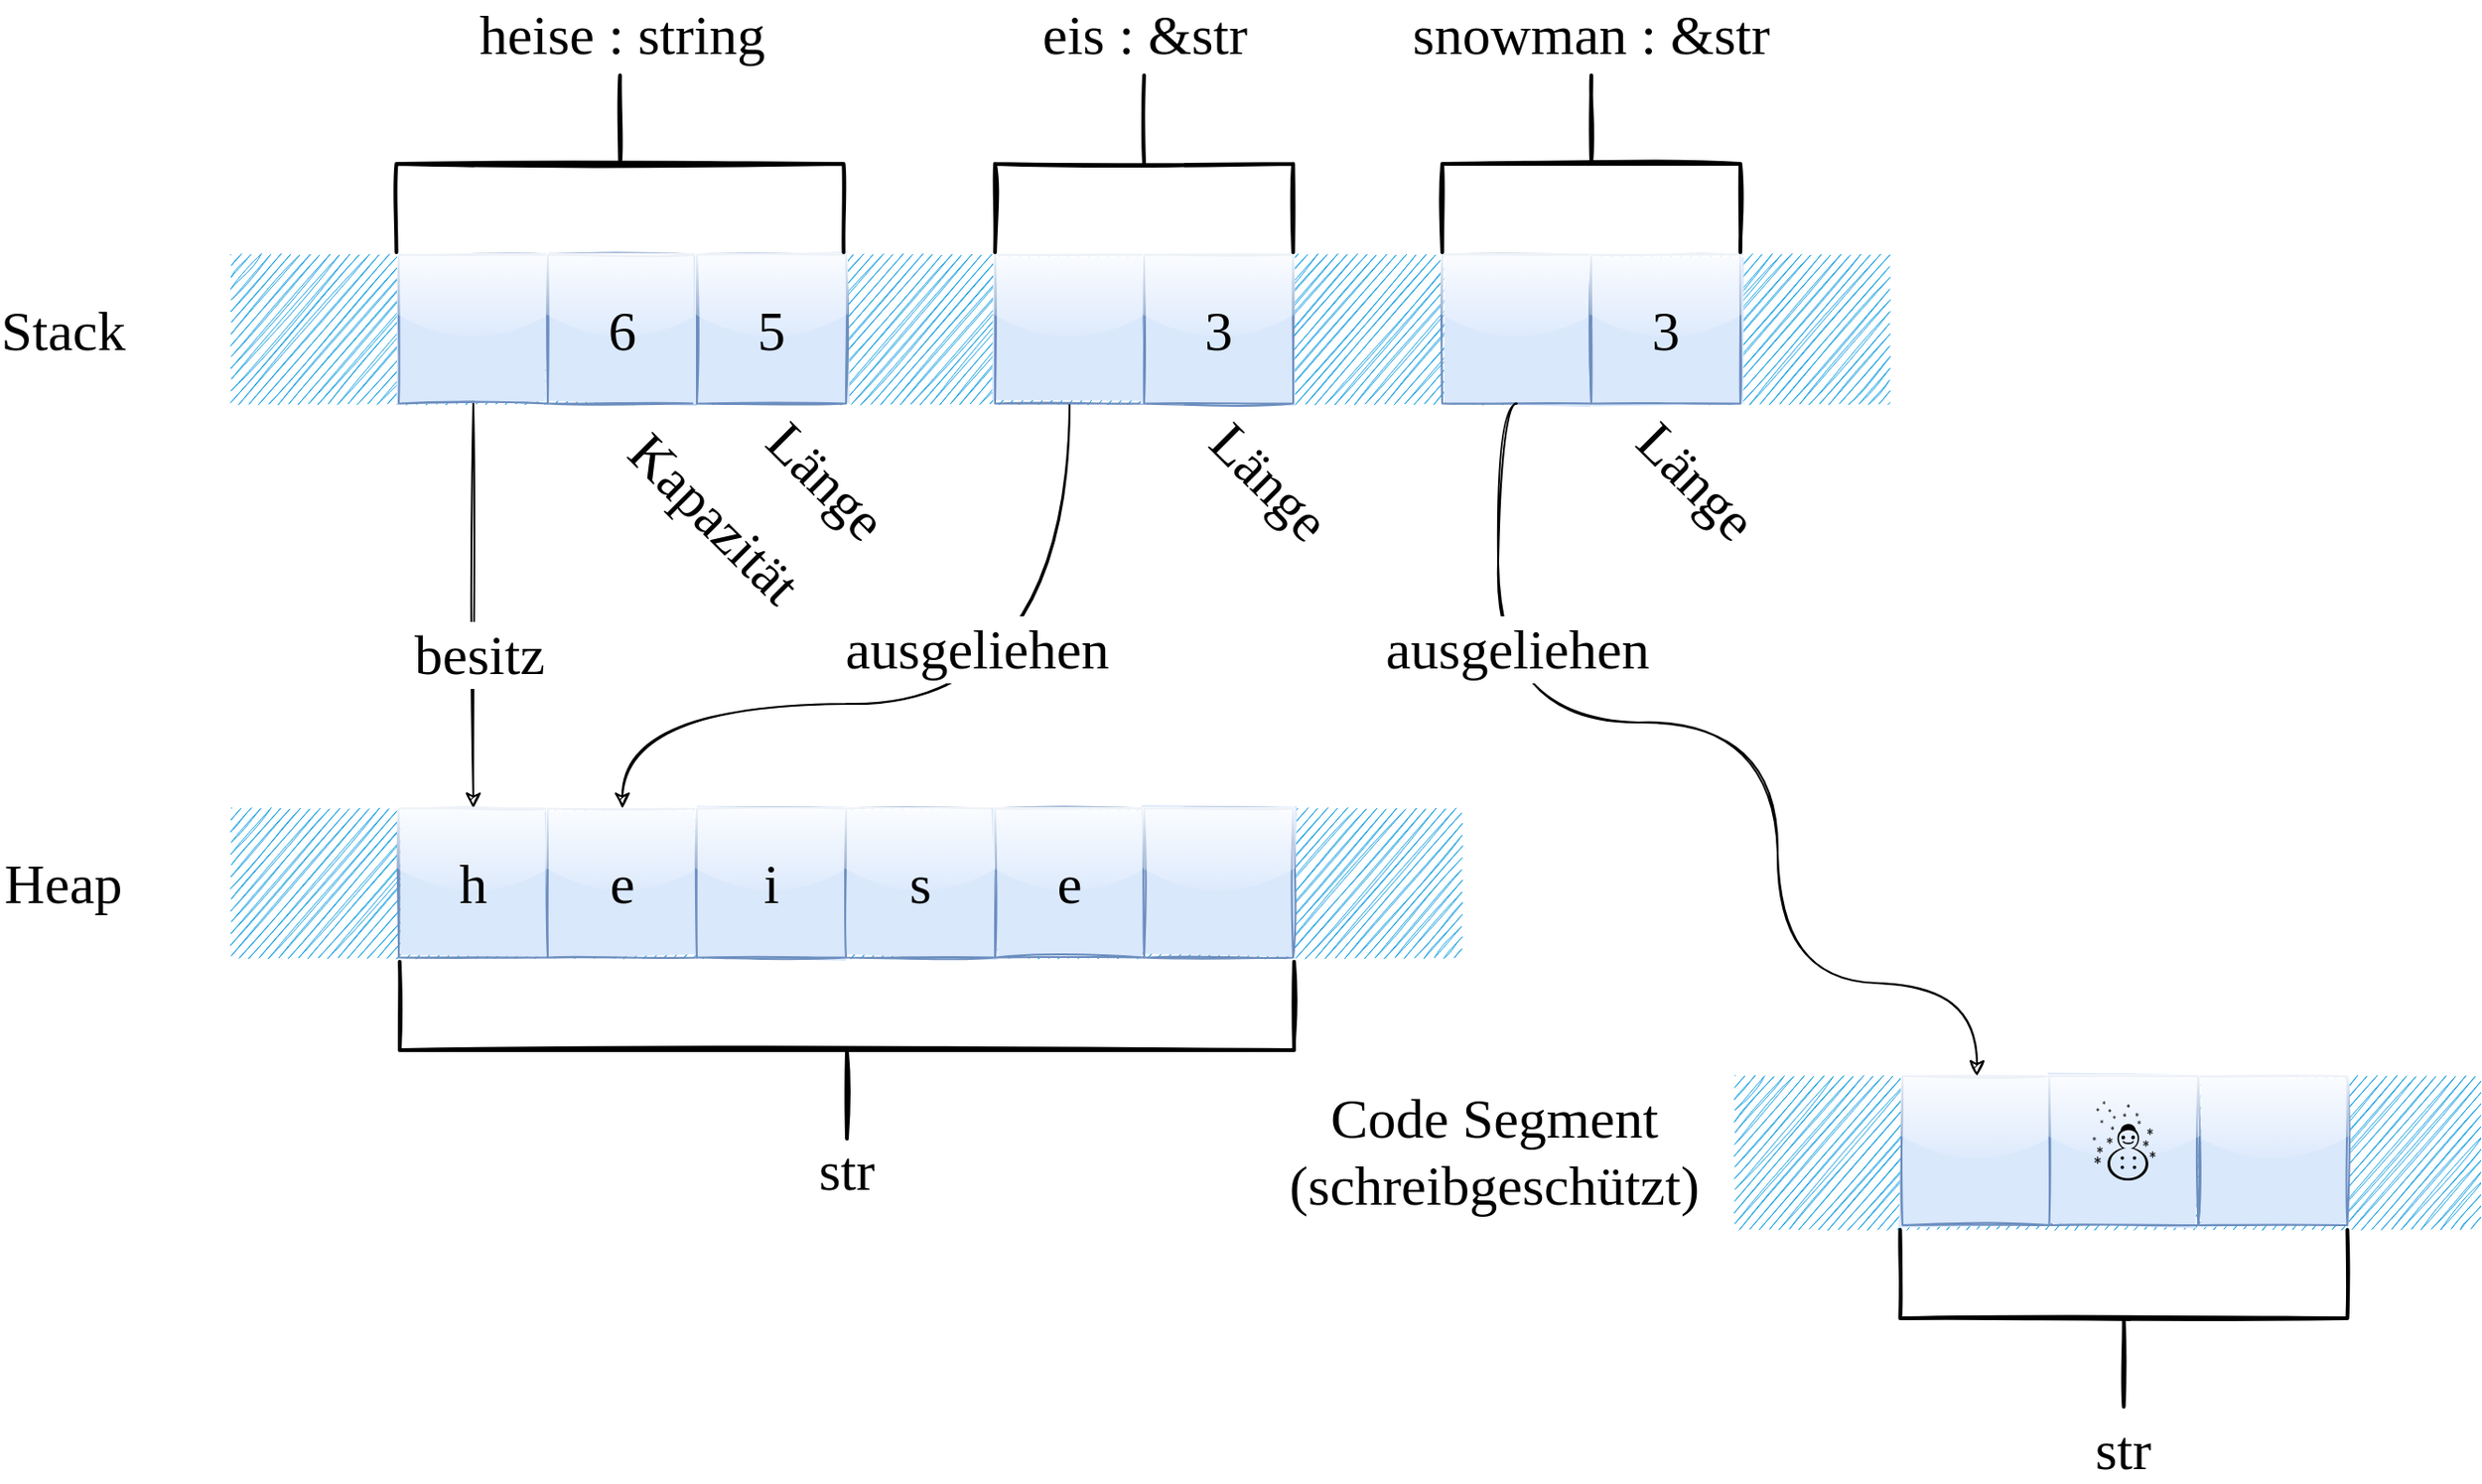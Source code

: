 <mxfile version="14.4.9" type="github">
  <diagram id="tKjfAQF7yDLHDg9Tijct" name="Page-1">
    <mxGraphModel dx="1351" dy="1962" grid="1" gridSize="10" guides="1" tooltips="1" connect="1" arrows="1" fold="1" page="1" pageScale="1" pageWidth="827" pageHeight="1169" background="none" math="0" shadow="0">
      <root>
        <mxCell id="0" />
        <mxCell id="1" parent="0" />
        <mxCell id="wXtisIYOMkVmAY2hSXc5-7" value="" style="rounded=0;whiteSpace=wrap;glass=0;sketch=1;fontSize=30;fillColor=#1ba1e2;fontColor=#ffffff;fillStyle=hachure;shadow=0;fontFamily=Cabin Sketch;html=1;fontSource=https%3A%2F%2Ffonts.googleapis.com%2Fcss%3Ffamily%3DCabin%2BSketch;strokeColor=none;" parent="1" vertex="1">
          <mxGeometry x="240" y="48.75" width="890" height="80" as="geometry" />
        </mxCell>
        <mxCell id="wXtisIYOMkVmAY2hSXc5-25" value="" style="edgeStyle=orthogonalEdgeStyle;rounded=0;orthogonalLoop=1;jettySize=auto;shadow=0;fontSize=30;fontFamily=Cabin Sketch;html=1;fontSource=https%3A%2F%2Ffonts.googleapis.com%2Fcss%3Ffamily%3DCabin%2BSketch;sketch=1;" parent="1" source="wXtisIYOMkVmAY2hSXc5-1" target="wXtisIYOMkVmAY2hSXc5-18" edge="1">
          <mxGeometry relative="1" as="geometry" />
        </mxCell>
        <mxCell id="wXtisIYOMkVmAY2hSXc5-26" value="besitz" style="edgeLabel;align=center;verticalAlign=middle;resizable=0;points=[];fontSize=30;fontFamily=Cabin Sketch;html=1;fontSource=https%3A%2F%2Ffonts.googleapis.com%2Fcss%3Ffamily%3DCabin%2BSketch;" parent="wXtisIYOMkVmAY2hSXc5-25" vertex="1" connectable="0">
          <mxGeometry x="0.778" y="3" relative="1" as="geometry">
            <mxPoint y="-60" as="offset" />
          </mxGeometry>
        </mxCell>
        <mxCell id="wXtisIYOMkVmAY2hSXc5-1" value="" style="whiteSpace=wrap;aspect=fixed;rounded=0;glass=1;sketch=1;fillColor=#dae8fc;strokeColor=#6c8ebf;fillStyle=solid;shadow=0;fontFamily=Cabin Sketch;html=1;fontSource=https%3A%2F%2Ffonts.googleapis.com%2Fcss%3Ffamily%3DCabin%2BSketch;" parent="1" vertex="1">
          <mxGeometry x="330" y="48.75" width="80" height="80" as="geometry" />
        </mxCell>
        <mxCell id="wXtisIYOMkVmAY2hSXc5-2" value="6" style="whiteSpace=wrap;aspect=fixed;rounded=0;glass=1;sketch=1;fontSize=30;fillColor=#dae8fc;strokeColor=#6c8ebf;fillStyle=solid;shadow=0;fontFamily=Cabin Sketch;html=1;fontSource=https%3A%2F%2Ffonts.googleapis.com%2Fcss%3Ffamily%3DCabin%2BSketch;" parent="1" vertex="1">
          <mxGeometry x="410" y="48.75" width="80" height="80" as="geometry" />
        </mxCell>
        <mxCell id="wXtisIYOMkVmAY2hSXc5-3" value="5" style="whiteSpace=wrap;aspect=fixed;rounded=0;glass=1;sketch=1;fontSize=30;fillColor=#dae8fc;strokeColor=#6c8ebf;fillStyle=solid;shadow=0;fontFamily=Cabin Sketch;html=1;fontSource=https%3A%2F%2Ffonts.googleapis.com%2Fcss%3Ffamily%3DCabin%2BSketch;" parent="1" vertex="1">
          <mxGeometry x="490" y="48.75" width="80" height="80" as="geometry" />
        </mxCell>
        <mxCell id="wXtisIYOMkVmAY2hSXc5-9" value="Stack" style="text;strokeColor=none;fillColor=none;align=center;verticalAlign=middle;whiteSpace=wrap;rounded=0;shadow=0;glass=1;sketch=1;fontSize=30;fontFamily=Cabin Sketch;html=1;fontSource=https%3A%2F%2Ffonts.googleapis.com%2Fcss%3Ffamily%3DCabin%2BSketch;" parent="1" vertex="1">
          <mxGeometry x="130" y="78.75" width="40" height="20" as="geometry" />
        </mxCell>
        <mxCell id="wXtisIYOMkVmAY2hSXc5-12" value="" style="strokeWidth=2;shape=mxgraph.flowchart.annotation_2;align=left;labelPosition=right;pointerEvents=1;rounded=0;shadow=0;glass=1;sketch=1;gradientColor=none;fontSize=30;rotation=90;fontFamily=Cabin Sketch;html=1;fontSource=https%3A%2F%2Ffonts.googleapis.com%2Fcss%3Ffamily%3DCabin%2BSketch;" parent="1" vertex="1">
          <mxGeometry x="401.25" y="-120" width="95" height="240" as="geometry" />
        </mxCell>
        <mxCell id="wXtisIYOMkVmAY2hSXc5-14" value="heise : string" style="text;strokeColor=none;fillColor=none;align=center;verticalAlign=middle;whiteSpace=wrap;rounded=0;shadow=0;glass=1;sketch=1;fontSize=30;fontFamily=Cabin Sketch;html=1;fontSource=https%3A%2F%2Ffonts.googleapis.com%2Fcss%3Ffamily%3DCabin%2BSketch;" parent="1" vertex="1">
          <mxGeometry x="365" y="-80" width="170" height="20" as="geometry" />
        </mxCell>
        <mxCell id="wXtisIYOMkVmAY2hSXc5-17" value="" style="rounded=0;whiteSpace=wrap;glass=0;sketch=1;fontSize=30;fillColor=#1ba1e2;fontColor=#ffffff;fillStyle=hachure;shadow=0;fontFamily=Cabin Sketch;html=1;fontSource=https%3A%2F%2Ffonts.googleapis.com%2Fcss%3Ffamily%3DCabin%2BSketch;strokeColor=none;" parent="1" vertex="1">
          <mxGeometry x="240" y="346.25" width="660" height="80" as="geometry" />
        </mxCell>
        <mxCell id="wXtisIYOMkVmAY2hSXc5-18" value="h" style="whiteSpace=wrap;aspect=fixed;rounded=0;glass=1;sketch=1;fillColor=#dae8fc;strokeColor=#6c8ebf;fillStyle=solid;shadow=0;fontSize=30;fontFamily=Cabin Sketch;html=1;fontSource=https%3A%2F%2Ffonts.googleapis.com%2Fcss%3Ffamily%3DCabin%2BSketch;" parent="1" vertex="1">
          <mxGeometry x="330" y="346.25" width="80" height="80" as="geometry" />
        </mxCell>
        <mxCell id="wXtisIYOMkVmAY2hSXc5-19" value="e" style="whiteSpace=wrap;aspect=fixed;rounded=0;glass=1;sketch=1;fontSize=30;fillColor=#dae8fc;strokeColor=#6c8ebf;fillStyle=solid;shadow=0;fontFamily=Cabin Sketch;html=1;fontSource=https%3A%2F%2Ffonts.googleapis.com%2Fcss%3Ffamily%3DCabin%2BSketch;" parent="1" vertex="1">
          <mxGeometry x="410" y="346.25" width="80" height="80" as="geometry" />
        </mxCell>
        <mxCell id="wXtisIYOMkVmAY2hSXc5-20" value="i" style="whiteSpace=wrap;aspect=fixed;rounded=0;glass=1;sketch=1;fontSize=30;fillColor=#dae8fc;strokeColor=#6c8ebf;fillStyle=solid;shadow=0;fontFamily=Cabin Sketch;html=1;fontSource=https%3A%2F%2Ffonts.googleapis.com%2Fcss%3Ffamily%3DCabin%2BSketch;" parent="1" vertex="1">
          <mxGeometry x="490" y="346.25" width="80" height="80" as="geometry" />
        </mxCell>
        <mxCell id="wXtisIYOMkVmAY2hSXc5-21" value="Heap" style="text;strokeColor=none;fillColor=none;align=center;verticalAlign=middle;whiteSpace=wrap;rounded=0;shadow=0;glass=1;sketch=1;fontSize=30;fontFamily=Cabin Sketch;html=1;fontSource=https%3A%2F%2Ffonts.googleapis.com%2Fcss%3Ffamily%3DCabin%2BSketch;" parent="1" vertex="1">
          <mxGeometry x="130" y="376.25" width="40" height="20" as="geometry" />
        </mxCell>
        <mxCell id="wXtisIYOMkVmAY2hSXc5-23" value="s" style="whiteSpace=wrap;aspect=fixed;rounded=0;glass=1;sketch=1;fontSize=30;fillColor=#dae8fc;strokeColor=#6c8ebf;fillStyle=solid;shadow=0;fontFamily=Cabin Sketch;html=1;fontSource=https%3A%2F%2Ffonts.googleapis.com%2Fcss%3Ffamily%3DCabin%2BSketch;" parent="1" vertex="1">
          <mxGeometry x="570" y="346.25" width="80" height="80" as="geometry" />
        </mxCell>
        <mxCell id="wXtisIYOMkVmAY2hSXc5-24" value="e" style="whiteSpace=wrap;aspect=fixed;rounded=0;glass=1;sketch=1;fontSize=30;fillColor=#dae8fc;strokeColor=#6c8ebf;fillStyle=solid;shadow=0;fontFamily=Cabin Sketch;html=1;fontSource=https%3A%2F%2Ffonts.googleapis.com%2Fcss%3Ffamily%3DCabin%2BSketch;" parent="1" vertex="1">
          <mxGeometry x="650" y="346.25" width="80" height="80" as="geometry" />
        </mxCell>
        <mxCell id="wXtisIYOMkVmAY2hSXc5-27" value="" style="whiteSpace=wrap;aspect=fixed;rounded=0;glass=1;sketch=1;fontSize=30;fillColor=#dae8fc;strokeColor=#6c8ebf;fillStyle=solid;shadow=0;fontFamily=Cabin Sketch;html=1;fontSource=https%3A%2F%2Ffonts.googleapis.com%2Fcss%3Ffamily%3DCabin%2BSketch;" parent="1" vertex="1">
          <mxGeometry x="730" y="346.25" width="80" height="80" as="geometry" />
        </mxCell>
        <mxCell id="wXtisIYOMkVmAY2hSXc5-28" value="Länge" style="text;strokeColor=none;fillColor=none;align=center;verticalAlign=middle;whiteSpace=wrap;rounded=0;shadow=0;glass=1;sketch=1;fontSize=30;fontFamily=Cabin Sketch;html=1;fontSource=https%3A%2F%2Ffonts.googleapis.com%2Fcss%3Ffamily%3DCabin%2BSketch;rotation=45;" parent="1" vertex="1">
          <mxGeometry x="540" y="160" width="40" height="20" as="geometry" />
        </mxCell>
        <mxCell id="wXtisIYOMkVmAY2hSXc5-29" value="Kapazität" style="text;strokeColor=none;fillColor=none;align=center;verticalAlign=middle;whiteSpace=wrap;rounded=0;shadow=0;glass=1;sketch=1;fontSize=30;fontFamily=Cabin Sketch;html=1;fontSource=https%3A%2F%2Ffonts.googleapis.com%2Fcss%3Ffamily%3DCabin%2BSketch;rotation=45;" parent="1" vertex="1">
          <mxGeometry x="480" y="180" width="40" height="20" as="geometry" />
        </mxCell>
        <mxCell id="r64aLYgkCp6eqWIr93eM-6" style="edgeStyle=orthogonalEdgeStyle;orthogonalLoop=1;jettySize=auto;html=1;curved=1;sketch=1;" parent="1" source="r64aLYgkCp6eqWIr93eM-4" target="wXtisIYOMkVmAY2hSXc5-19" edge="1">
          <mxGeometry relative="1" as="geometry">
            <Array as="points">
              <mxPoint x="690" y="290" />
              <mxPoint x="450" y="290" />
            </Array>
          </mxGeometry>
        </mxCell>
        <mxCell id="r64aLYgkCp6eqWIr93eM-8" value="ausgeliehen" style="edgeLabel;html=1;align=center;verticalAlign=middle;resizable=0;points=[];fontSize=30;fontFamily=Cabin Sketch;" parent="r64aLYgkCp6eqWIr93eM-6" vertex="1" connectable="0">
          <mxGeometry x="-0.846" y="-2" relative="1" as="geometry">
            <mxPoint x="-48" y="96.25" as="offset" />
          </mxGeometry>
        </mxCell>
        <mxCell id="r64aLYgkCp6eqWIr93eM-4" value="" style="whiteSpace=wrap;aspect=fixed;rounded=0;glass=1;sketch=1;fontSize=30;fillColor=#dae8fc;strokeColor=#6c8ebf;fillStyle=solid;shadow=0;fontFamily=Cabin Sketch;html=1;fontSource=https%3A%2F%2Ffonts.googleapis.com%2Fcss%3Ffamily%3DCabin%2BSketch;" parent="1" vertex="1">
          <mxGeometry x="650" y="48.75" width="80" height="80" as="geometry" />
        </mxCell>
        <mxCell id="r64aLYgkCp6eqWIr93eM-5" value="3" style="whiteSpace=wrap;aspect=fixed;rounded=0;glass=1;sketch=1;fontSize=30;fillColor=#dae8fc;strokeColor=#6c8ebf;fillStyle=solid;shadow=0;fontFamily=Cabin Sketch;html=1;fontSource=https%3A%2F%2Ffonts.googleapis.com%2Fcss%3Ffamily%3DCabin%2BSketch;" parent="1" vertex="1">
          <mxGeometry x="730" y="48.75" width="80" height="80" as="geometry" />
        </mxCell>
        <mxCell id="r64aLYgkCp6eqWIr93eM-9" value="" style="strokeWidth=2;shape=mxgraph.flowchart.annotation_2;align=left;labelPosition=right;pointerEvents=1;rounded=0;shadow=0;glass=1;sketch=1;gradientColor=none;fontSize=30;rotation=90;fontFamily=Cabin Sketch;html=1;fontSource=https%3A%2F%2Ffonts.googleapis.com%2Fcss%3Ffamily%3DCabin%2BSketch;" parent="1" vertex="1">
          <mxGeometry x="682.5" y="-80" width="95" height="160" as="geometry" />
        </mxCell>
        <mxCell id="r64aLYgkCp6eqWIr93eM-11" value="eis : &amp;amp;str" style="text;strokeColor=none;fillColor=none;align=center;verticalAlign=middle;whiteSpace=wrap;rounded=0;shadow=0;glass=1;sketch=1;fontSize=30;fontFamily=Cabin Sketch;html=1;fontSource=https%3A%2F%2Ffonts.googleapis.com%2Fcss%3Ffamily%3DCabin%2BSketch;" parent="1" vertex="1">
          <mxGeometry x="672.5" y="-80" width="115" height="20" as="geometry" />
        </mxCell>
        <mxCell id="r64aLYgkCp6eqWIr93eM-12" value="" style="whiteSpace=wrap;aspect=fixed;rounded=0;glass=1;sketch=1;fontSize=30;fillColor=#dae8fc;strokeColor=#6c8ebf;fillStyle=solid;shadow=0;fontFamily=Cabin Sketch;html=1;fontSource=https%3A%2F%2Ffonts.googleapis.com%2Fcss%3Ffamily%3DCabin%2BSketch;" parent="1" vertex="1">
          <mxGeometry x="890" y="48.75" width="80" height="80" as="geometry" />
        </mxCell>
        <mxCell id="r64aLYgkCp6eqWIr93eM-13" value="3" style="whiteSpace=wrap;aspect=fixed;rounded=0;glass=1;sketch=1;fontSize=30;fillColor=#dae8fc;strokeColor=#6c8ebf;fillStyle=solid;shadow=0;fontFamily=Cabin Sketch;html=1;fontSource=https%3A%2F%2Ffonts.googleapis.com%2Fcss%3Ffamily%3DCabin%2BSketch;" parent="1" vertex="1">
          <mxGeometry x="970" y="48.75" width="80" height="80" as="geometry" />
        </mxCell>
        <mxCell id="r64aLYgkCp6eqWIr93eM-14" value="" style="strokeWidth=2;shape=mxgraph.flowchart.annotation_2;align=left;labelPosition=right;pointerEvents=1;rounded=0;shadow=0;glass=1;sketch=1;gradientColor=none;fontSize=30;rotation=90;fontFamily=Cabin Sketch;html=1;fontSource=https%3A%2F%2Ffonts.googleapis.com%2Fcss%3Ffamily%3DCabin%2BSketch;" parent="1" vertex="1">
          <mxGeometry x="922.5" y="-80" width="95" height="160" as="geometry" />
        </mxCell>
        <mxCell id="r64aLYgkCp6eqWIr93eM-15" value="snowman : &amp;amp;str" style="text;strokeColor=none;fillColor=none;align=center;verticalAlign=middle;whiteSpace=wrap;rounded=0;shadow=0;glass=1;sketch=1;fontSize=30;fontFamily=Cabin Sketch;html=1;fontSource=https%3A%2F%2Ffonts.googleapis.com%2Fcss%3Ffamily%3DCabin%2BSketch;" parent="1" vertex="1">
          <mxGeometry x="820" y="-80" width="300" height="20" as="geometry" />
        </mxCell>
        <mxCell id="r64aLYgkCp6eqWIr93eM-17" value="" style="rounded=0;whiteSpace=wrap;glass=0;sketch=1;fontSize=30;fillColor=#1ba1e2;fontColor=#ffffff;fillStyle=hachure;shadow=0;fontFamily=Cabin Sketch;html=1;fontSource=https%3A%2F%2Ffonts.googleapis.com%2Fcss%3Ffamily%3DCabin%2BSketch;dashed=1;strokeColor=none;" parent="1" vertex="1">
          <mxGeometry x="1047" y="490" width="400" height="80" as="geometry" />
        </mxCell>
        <mxCell id="r64aLYgkCp6eqWIr93eM-18" value="&lt;div&gt;Code Segment&lt;/div&gt;&lt;div&gt;(schreibgeschützt)&lt;br&gt;&lt;/div&gt;" style="text;strokeColor=none;fillColor=none;align=center;verticalAlign=middle;whiteSpace=wrap;rounded=0;shadow=0;glass=1;sketch=1;fontSize=30;fontFamily=Cabin Sketch;html=1;fontSource=https%3A%2F%2Ffonts.googleapis.com%2Fcss%3Ffamily%3DCabin%2BSketch;" parent="1" vertex="1">
          <mxGeometry x="817.5" y="520" width="200" height="20" as="geometry" />
        </mxCell>
        <mxCell id="r64aLYgkCp6eqWIr93eM-19" value="" style="whiteSpace=wrap;aspect=fixed;rounded=0;glass=1;sketch=1;fontSize=30;fillColor=#dae8fc;strokeColor=#6c8ebf;fillStyle=solid;shadow=0;fontFamily=Cabin Sketch;html=1;fontSource=https%3A%2F%2Ffonts.googleapis.com%2Fcss%3Ffamily%3DCabin%2BSketch;" parent="1" vertex="1">
          <mxGeometry x="1137" y="490" width="80" height="80" as="geometry" />
        </mxCell>
        <mxCell id="r64aLYgkCp6eqWIr93eM-20" value="" style="whiteSpace=wrap;aspect=fixed;rounded=0;glass=1;sketch=1;fontSize=30;fillColor=#dae8fc;strokeColor=#6c8ebf;fillStyle=solid;shadow=0;fontFamily=Cabin Sketch;html=1;fontSource=https%3A%2F%2Ffonts.googleapis.com%2Fcss%3Ffamily%3DCabin%2BSketch;" parent="1" vertex="1">
          <mxGeometry x="1295.75" y="490" width="80" height="80" as="geometry" />
        </mxCell>
        <mxCell id="r64aLYgkCp6eqWIr93eM-21" value="&lt;font size=&quot;1&quot;&gt;&lt;span style=&quot;font-size: 46px&quot;&gt;☃&lt;/span&gt;&lt;/font&gt;" style="whiteSpace=wrap;aspect=fixed;rounded=0;glass=1;sketch=1;fontSize=30;fillColor=#dae8fc;strokeColor=#6c8ebf;fillStyle=solid;shadow=0;fontFamily=Cabin Sketch;html=1;fontSource=https%3A%2F%2Ffonts.googleapis.com%2Fcss%3Ffamily%3DCabin%2BSketch;" parent="1" vertex="1">
          <mxGeometry x="1215.75" y="490" width="80" height="80" as="geometry" />
        </mxCell>
        <mxCell id="r64aLYgkCp6eqWIr93eM-22" value="Länge" style="text;strokeColor=none;fillColor=none;align=center;verticalAlign=middle;whiteSpace=wrap;rounded=0;shadow=0;glass=1;sketch=1;fontSize=30;fontFamily=Cabin Sketch;html=1;fontSource=https%3A%2F%2Ffonts.googleapis.com%2Fcss%3Ffamily%3DCabin%2BSketch;rotation=45;" parent="1" vertex="1">
          <mxGeometry x="777.5" y="160" width="40" height="20" as="geometry" />
        </mxCell>
        <mxCell id="r64aLYgkCp6eqWIr93eM-23" style="edgeStyle=orthogonalEdgeStyle;orthogonalLoop=1;jettySize=auto;html=1;curved=1;sketch=1;entryX=0.5;entryY=0;entryDx=0;entryDy=0;exitX=0.5;exitY=1;exitDx=0;exitDy=0;" parent="1" source="r64aLYgkCp6eqWIr93eM-12" target="r64aLYgkCp6eqWIr93eM-19" edge="1">
          <mxGeometry relative="1" as="geometry">
            <mxPoint x="920" y="210" as="sourcePoint" />
            <mxPoint x="1120" y="317.5" as="targetPoint" />
            <Array as="points">
              <mxPoint x="920" y="129" />
              <mxPoint x="920" y="300" />
              <mxPoint x="1070" y="300" />
              <mxPoint x="1070" y="440" />
              <mxPoint x="1177" y="440" />
            </Array>
          </mxGeometry>
        </mxCell>
        <mxCell id="r64aLYgkCp6eqWIr93eM-24" value="ausgeliehen" style="edgeLabel;html=1;align=center;verticalAlign=middle;resizable=0;points=[];fontSize=30;fontFamily=Cabin Sketch;labelBackgroundColor=#ffffff;" parent="r64aLYgkCp6eqWIr93eM-23" vertex="1" connectable="0">
          <mxGeometry x="-0.846" y="-2" relative="1" as="geometry">
            <mxPoint x="12" y="92.57" as="offset" />
          </mxGeometry>
        </mxCell>
        <mxCell id="r64aLYgkCp6eqWIr93eM-28" value="" style="strokeWidth=2;shape=mxgraph.flowchart.annotation_2;align=left;labelPosition=right;pointerEvents=1;rounded=0;shadow=0;glass=1;sketch=1;gradientColor=none;fontSize=30;rotation=-90;fontFamily=Cabin Sketch;html=1;fontSource=https%3A%2F%2Ffonts.googleapis.com%2Fcss%3Ffamily%3DCabin%2BSketch;" parent="1" vertex="1">
          <mxGeometry x="1208.25" y="500" width="95" height="240" as="geometry" />
        </mxCell>
        <mxCell id="r64aLYgkCp6eqWIr93eM-29" value="str" style="text;strokeColor=none;fillColor=none;align=center;verticalAlign=middle;whiteSpace=wrap;rounded=0;shadow=0;glass=1;sketch=1;fontSize=30;fontFamily=Cabin Sketch;html=1;fontSource=https%3A%2F%2Ffonts.googleapis.com%2Fcss%3Ffamily%3DCabin%2BSketch;" parent="1" vertex="1">
          <mxGeometry x="1175.13" y="680" width="161.25" height="20" as="geometry" />
        </mxCell>
        <mxCell id="r64aLYgkCp6eqWIr93eM-30" value="" style="strokeWidth=2;shape=mxgraph.flowchart.annotation_2;align=left;labelPosition=right;pointerEvents=1;rounded=0;shadow=0;glass=1;sketch=1;gradientColor=none;fontSize=30;rotation=-90;fontFamily=Cabin Sketch;html=1;fontSource=https%3A%2F%2Ffonts.googleapis.com%2Fcss%3Ffamily%3DCabin%2BSketch;" parent="1" vertex="1">
          <mxGeometry x="523" y="236" width="95" height="480" as="geometry" />
        </mxCell>
        <mxCell id="r64aLYgkCp6eqWIr93eM-33" value="str" style="text;strokeColor=none;fillColor=none;align=center;verticalAlign=middle;whiteSpace=wrap;rounded=0;shadow=0;glass=1;sketch=1;fontSize=30;fontFamily=Cabin Sketch;html=1;fontSource=https%3A%2F%2Ffonts.googleapis.com%2Fcss%3Ffamily%3DCabin%2BSketch;" parent="1" vertex="1">
          <mxGeometry x="490.0" y="530" width="161.25" height="20" as="geometry" />
        </mxCell>
        <mxCell id="G7qL7K9ZVOoPpeXev-Wx-1" value="Länge" style="text;strokeColor=none;fillColor=none;align=center;verticalAlign=middle;whiteSpace=wrap;rounded=0;shadow=0;glass=1;sketch=1;fontSize=30;fontFamily=Cabin Sketch;html=1;fontSource=https%3A%2F%2Ffonts.googleapis.com%2Fcss%3Ffamily%3DCabin%2BSketch;rotation=45;" parent="1" vertex="1">
          <mxGeometry x="1007" y="160" width="40" height="20" as="geometry" />
        </mxCell>
      </root>
    </mxGraphModel>
  </diagram>
</mxfile>
